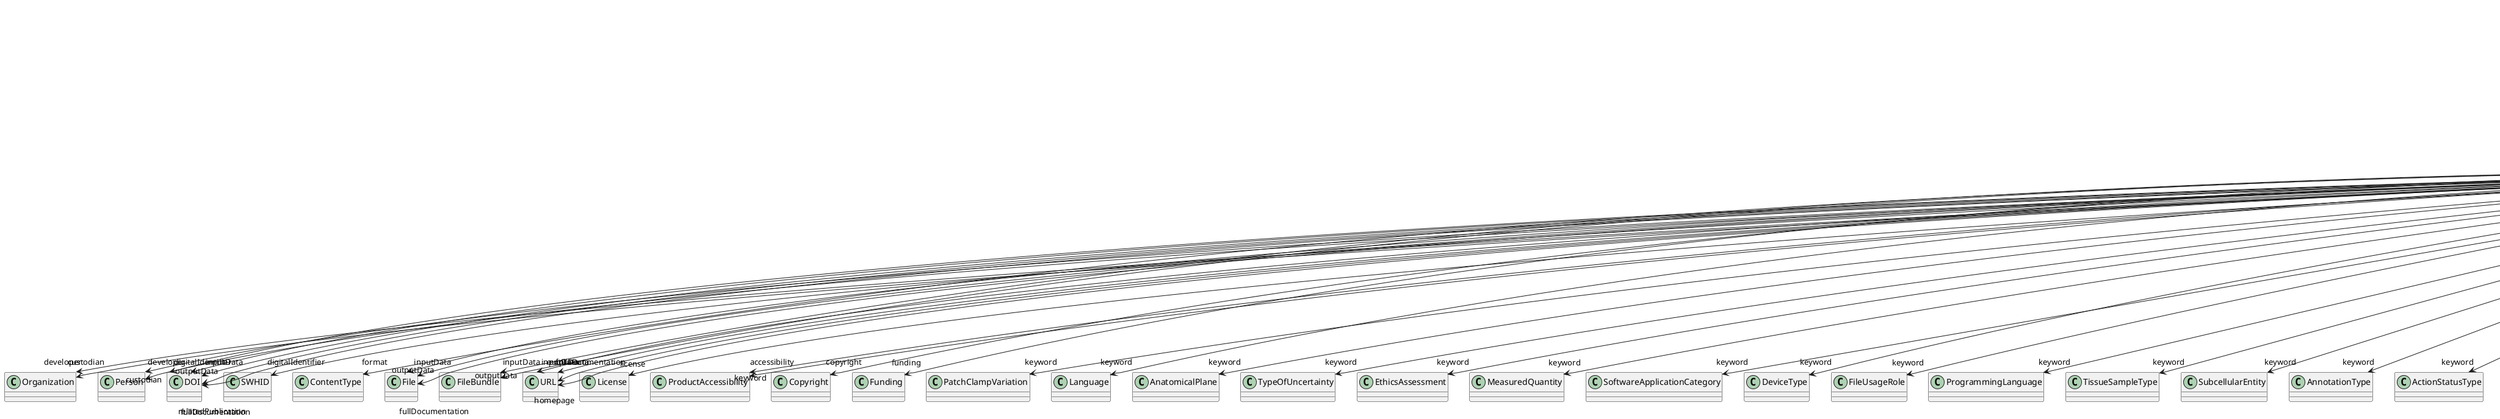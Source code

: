 @startuml
class ModelVersion {
+developer
+digitalIdentifier
+format
+inputData
+isAlternativeVersionOf
+isNewVersionOf
+license
+outputData
+accessibility
+copyright
+custodian
+description
+fullDocumentation
+fullName
+funding
+homepage
+howToCite
+keyword
+otherContribution
+relatedPublication
+releaseDate
+repository
+shortName
+supportChannel
+versionIdentifier
+versionInnovation

}
ModelVersion -d-> "developer" Organization
ModelVersion -d-> "developer" Person
ModelVersion -d-> "digitalIdentifier" DOI
ModelVersion -d-> "digitalIdentifier" SWHID
ModelVersion -d-> "format" ContentType
ModelVersion -d-> "inputData" DOI
ModelVersion -d-> "inputData" File
ModelVersion -d-> "inputData" FileBundle
ModelVersion -d-> "inputData" URL
ModelVersion -d-> "isAlternativeVersionOf" ModelVersion
ModelVersion -d-> "isNewVersionOf" ModelVersion
ModelVersion -d-> "license" License
ModelVersion -d-> "outputData" DOI
ModelVersion -d-> "outputData" File
ModelVersion -d-> "outputData" FileBundle
ModelVersion -d-> "outputData" URL
ModelVersion -d-> "accessibility" ProductAccessibility
ModelVersion -d-> "copyright" Copyright
ModelVersion -d-> "custodian" Organization
ModelVersion -d-> "custodian" Person
ModelVersion -d-> "fullDocumentation" DOI
ModelVersion -d-> "fullDocumentation" File
ModelVersion -d-> "fullDocumentation" URL
ModelVersion -d-> "funding" Funding
ModelVersion -d-> "homepage" URL
ModelVersion -d-> "keyword" PatchClampVariation
ModelVersion -d-> "keyword" Language
ModelVersion -d-> "keyword" AnatomicalPlane
ModelVersion -d-> "keyword" TypeOfUncertainty
ModelVersion -d-> "keyword" EthicsAssessment
ModelVersion -d-> "keyword" MeasuredQuantity
ModelVersion -d-> "keyword" SoftwareApplicationCategory
ModelVersion -d-> "keyword" DeviceType
ModelVersion -d-> "keyword" FileUsageRole
ModelVersion -d-> "keyword" ProgrammingLanguage
ModelVersion -d-> "keyword" TissueSampleType
ModelVersion -d-> "keyword" SubcellularEntity
ModelVersion -d-> "keyword" AnnotationType
ModelVersion -d-> "keyword" ActionStatusType
ModelVersion -d-> "keyword" GeneticStrainType
ModelVersion -d-> "keyword" TissueSampleAttribute
ModelVersion -d-> "keyword" BreedingType
ModelVersion -d-> "keyword" ModelAbstractionLevel
ModelVersion -d-> "keyword" Laterality
ModelVersion -d-> "keyword" StimulationApproach
ModelVersion -d-> "keyword" BiologicalSex
ModelVersion -d-> "keyword" UnitOfMeasurement
ModelVersion -d-> "keyword" TermSuggestion
ModelVersion -d-> "keyword" ModelScope
ModelVersion -d-> "keyword" Disease
ModelVersion -d-> "keyword" MetaDataModelType
ModelVersion -d-> "keyword" ExperimentalApproach
ModelVersion -d-> "keyword" AgeCategory
ModelVersion -d-> "keyword" OperatingDevice
ModelVersion -d-> "keyword" MolecularEntity
ModelVersion -d-> "keyword" OperatingSystem
ModelVersion -d-> "keyword" PreparationType
ModelVersion -d-> "keyword" SemanticDataType
ModelVersion -d-> "keyword" ContributionType
ModelVersion -d-> "keyword" BiologicalOrder
ModelVersion -d-> "keyword" CellCultureType
ModelVersion -d-> "keyword" ProductAccessibility
ModelVersion -d-> "keyword" Handedness
ModelVersion -d-> "keyword" AnatomicalAxesOrientation
ModelVersion -d-> "keyword" FileRepositoryType
ModelVersion -d-> "keyword" DataType
ModelVersion -d-> "keyword" Organ
ModelVersion -d-> "keyword" SoftwareFeature
ModelVersion -d-> "keyword" CellType
ModelVersion -d-> "keyword" FileBundleGrouping
ModelVersion -d-> "keyword" CranialWindowType
ModelVersion -d-> "keyword" QualitativeOverlap
ModelVersion -d-> "keyword" AtlasType
ModelVersion -d-> "keyword" SubjectAttribute
ModelVersion -d-> "keyword" Species
ModelVersion -d-> "keyword" StimulusType
ModelVersion -d-> "keyword" Technique
ModelVersion -d-> "keyword" CriteriaQualityType
ModelVersion -d-> "keyword" DiseaseModel
ModelVersion -d-> "keyword" UBERONParcellation
ModelVersion -d-> "keyword" Terminology
ModelVersion -d-> "keyword" Service
ModelVersion -d-> "otherContribution" Contribution
ModelVersion -d-> "relatedPublication" DOI
ModelVersion -d-> "relatedPublication" ISBN
ModelVersion -d-> "relatedPublication" HANDLE
ModelVersion -d-> "repository" FileRepository

@enduml